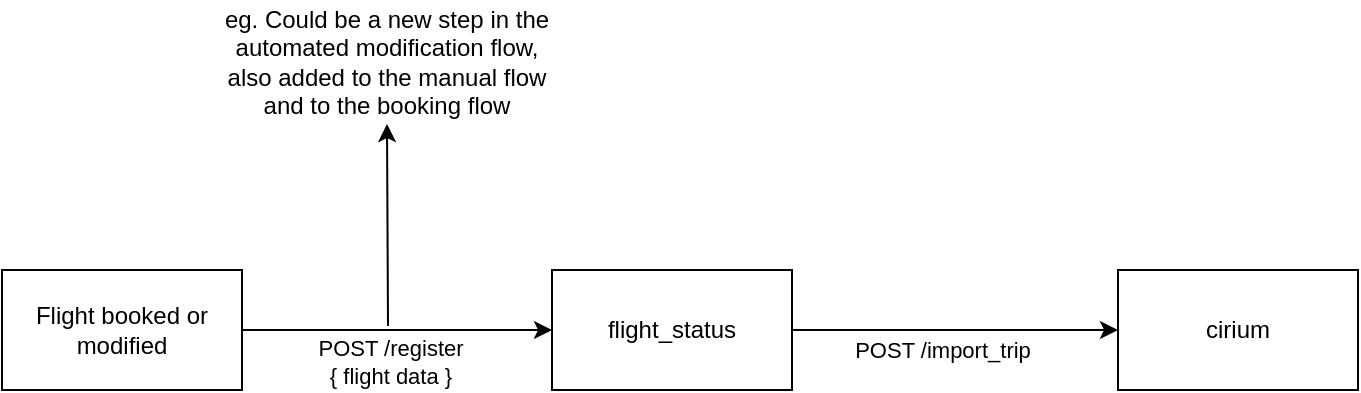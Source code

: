 <mxfile version="23.1.5" type="github">
  <diagram name="Page-1" id="p5RvqFCWG5NX3lr98CSM">
    <mxGraphModel dx="1434" dy="761" grid="0" gridSize="10" guides="1" tooltips="1" connect="1" arrows="1" fold="1" page="0" pageScale="1" pageWidth="827" pageHeight="1169" math="0" shadow="0">
      <root>
        <mxCell id="0" />
        <mxCell id="1" parent="0" />
        <mxCell id="3vNLcXzRQJE0KKm7NE2v-3" value="" style="edgeStyle=orthogonalEdgeStyle;rounded=0;orthogonalLoop=1;jettySize=auto;html=1;" edge="1" parent="1" source="3vNLcXzRQJE0KKm7NE2v-1" target="3vNLcXzRQJE0KKm7NE2v-2">
          <mxGeometry relative="1" as="geometry" />
        </mxCell>
        <mxCell id="3vNLcXzRQJE0KKm7NE2v-4" value="POST /register&lt;br&gt;{ flight data }" style="edgeLabel;html=1;align=center;verticalAlign=middle;resizable=0;points=[];" vertex="1" connectable="0" parent="3vNLcXzRQJE0KKm7NE2v-3">
          <mxGeometry x="-0.325" y="-2" relative="1" as="geometry">
            <mxPoint x="21" y="14" as="offset" />
          </mxGeometry>
        </mxCell>
        <mxCell id="3vNLcXzRQJE0KKm7NE2v-1" value="Flight booked or modified" style="whiteSpace=wrap;html=1;" vertex="1" parent="1">
          <mxGeometry x="120" y="201" width="120" height="60" as="geometry" />
        </mxCell>
        <mxCell id="3vNLcXzRQJE0KKm7NE2v-10" value="" style="edgeStyle=orthogonalEdgeStyle;rounded=0;orthogonalLoop=1;jettySize=auto;html=1;" edge="1" parent="1" source="3vNLcXzRQJE0KKm7NE2v-2" target="3vNLcXzRQJE0KKm7NE2v-9">
          <mxGeometry relative="1" as="geometry" />
        </mxCell>
        <mxCell id="3vNLcXzRQJE0KKm7NE2v-11" value="POST /import_trip" style="edgeLabel;html=1;align=center;verticalAlign=middle;resizable=0;points=[];" vertex="1" connectable="0" parent="3vNLcXzRQJE0KKm7NE2v-10">
          <mxGeometry x="-0.275" y="-1" relative="1" as="geometry">
            <mxPoint x="16" y="9" as="offset" />
          </mxGeometry>
        </mxCell>
        <mxCell id="3vNLcXzRQJE0KKm7NE2v-2" value="flight_status" style="whiteSpace=wrap;html=1;" vertex="1" parent="1">
          <mxGeometry x="395" y="201" width="120" height="60" as="geometry" />
        </mxCell>
        <mxCell id="3vNLcXzRQJE0KKm7NE2v-5" value="eg. Could be a new step in the automated modification flow, also added to the manual flow and to the booking flow" style="text;html=1;align=center;verticalAlign=middle;whiteSpace=wrap;rounded=0;" vertex="1" parent="1">
          <mxGeometry x="225" y="66" width="175" height="62" as="geometry" />
        </mxCell>
        <mxCell id="3vNLcXzRQJE0KKm7NE2v-7" value="" style="endArrow=classic;html=1;rounded=0;entryX=0.5;entryY=1;entryDx=0;entryDy=0;" edge="1" parent="1" target="3vNLcXzRQJE0KKm7NE2v-5">
          <mxGeometry width="50" height="50" relative="1" as="geometry">
            <mxPoint x="313" y="229" as="sourcePoint" />
            <mxPoint x="321" y="154" as="targetPoint" />
          </mxGeometry>
        </mxCell>
        <mxCell id="3vNLcXzRQJE0KKm7NE2v-9" value="cirium" style="whiteSpace=wrap;html=1;" vertex="1" parent="1">
          <mxGeometry x="678" y="201" width="120" height="60" as="geometry" />
        </mxCell>
      </root>
    </mxGraphModel>
  </diagram>
</mxfile>
